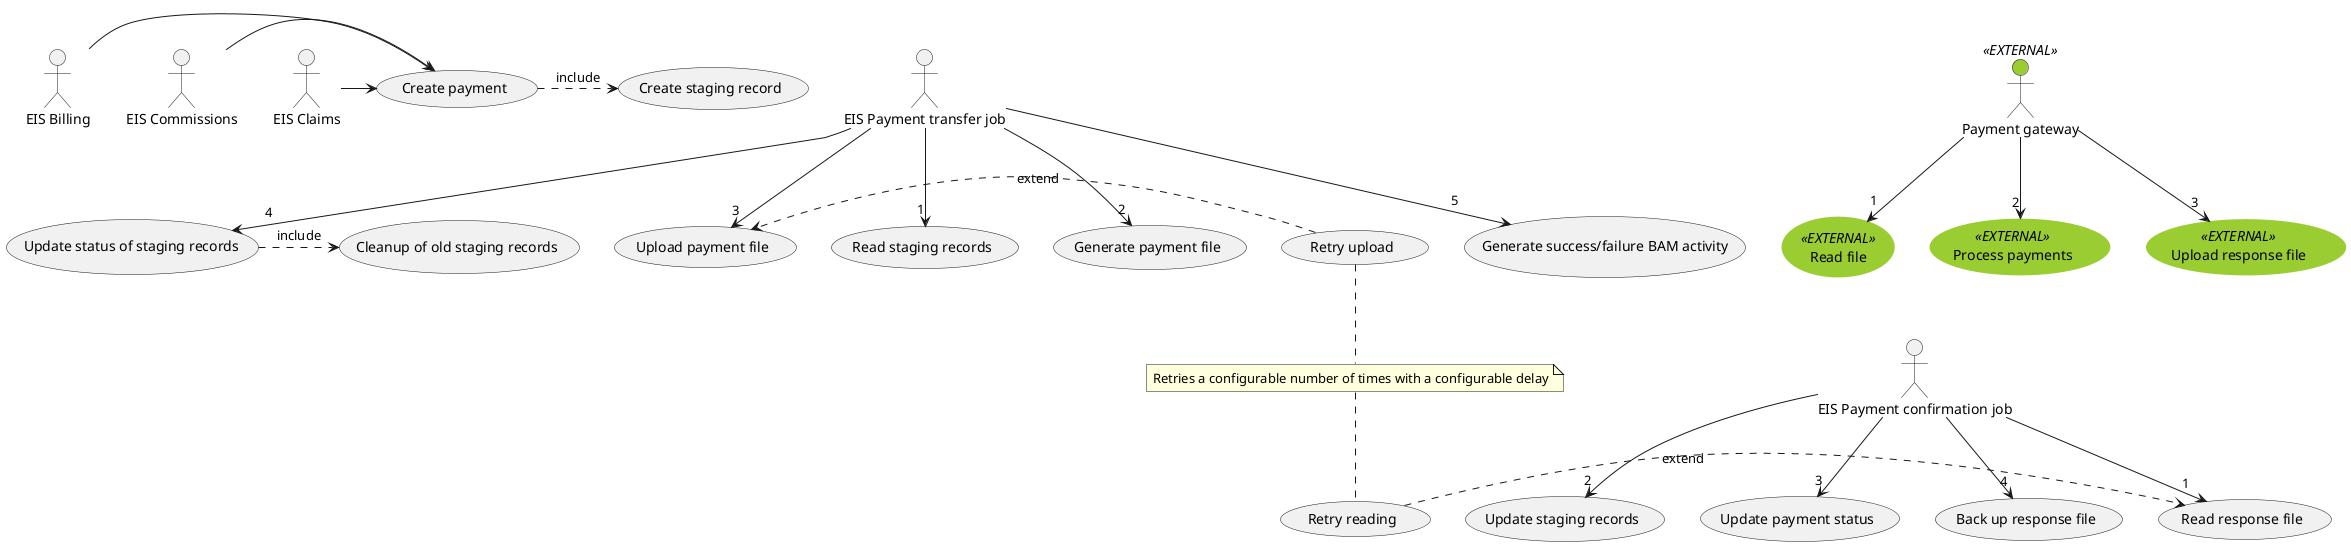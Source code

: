 @startuml

skinparam actorBackgroundColor<< EXTERNAL >> YellowGreen

skinparam usecase {

	BackgroundColor<< EXTERNAL >> YellowGreen
	BorderColor<< EXTERNAL >> YellowGreen
}

:EIS Billing: as Billing
:EIS Commissions: as Commissions
:EIS Claims: as Claims
:EIS Payment transfer job: as TransferJob
:EIS Payment confirmation job: as ConfirmJob
actor :Payment gateway: as PG << EXTERNAL >>


Billing -> (Create payment)
Commissions -> (Create payment)
Claims -> (Create payment)
(Create payment) .> (Create staging record) :include
(Update status of staging records) .> (Cleanup of old staging records) :include


TransferJob --> "1" (Read staging records)
TransferJob --> "2" (Generate payment file)
TransferJob --> "3" (Upload payment file)
(Retry upload) .> (Upload payment file) :extend
TransferJob --> "4" (Update status of staging records)
TransferJob --> "5" (Generate success/failure BAM activity)

note "Retries a configurable number of times with a configurable delay" as N1
(Retry upload) .. N1
N1 .. (Retry reading)

(Read file) << EXTERNAL >>
(Process payments) << EXTERNAL >>
(Upload response file) << EXTERNAL >>

PG --> "1" (Read file)
PG --> "2" (Process payments)
PG --> "3" (Upload response file)


(Retry reading) .> (Read response file) :extend
(Update staging records)
(Update payment status)
(Back up response file)



ConfirmJob --> "1" (Read response file)
ConfirmJob --> "2" (Update staging records)
ConfirmJob --> "3" (Update payment status)
ConfirmJob --> "4" (Back up response file)




@enduml